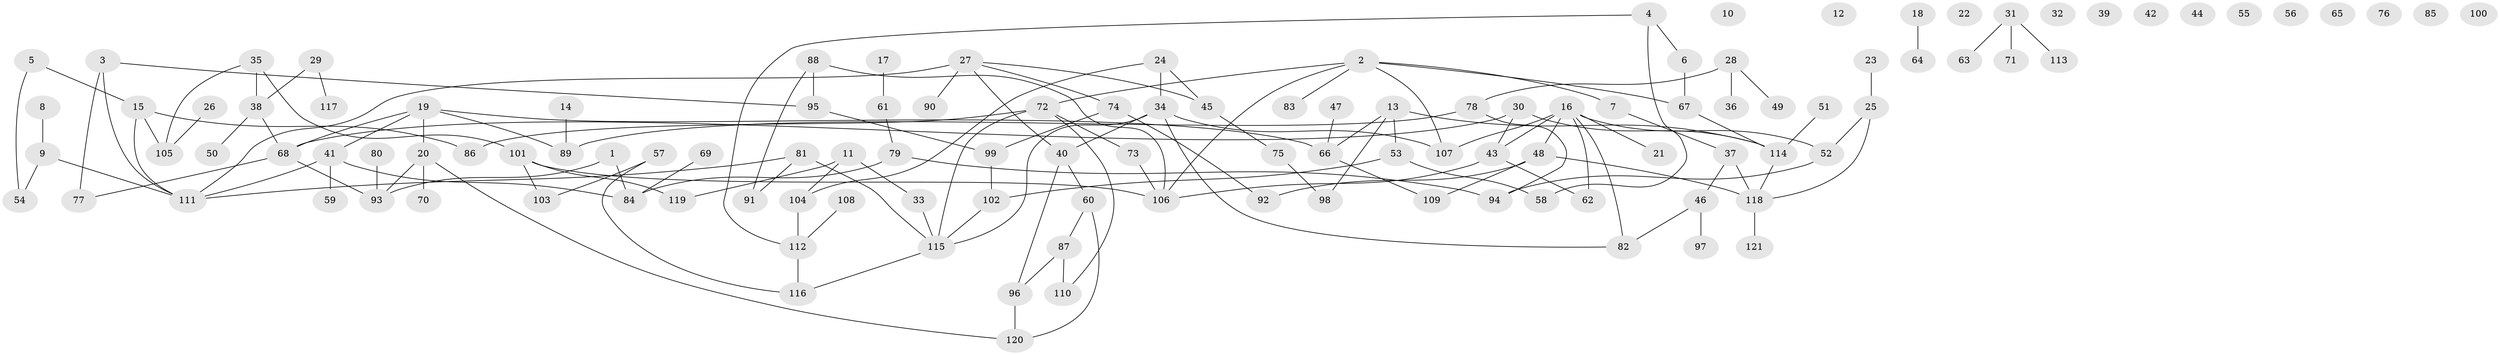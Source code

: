 // coarse degree distribution, {2: 0.19047619047619047, 6: 0.03571428571428571, 3: 0.19047619047619047, 0: 0.15476190476190477, 7: 0.03571428571428571, 1: 0.23809523809523808, 4: 0.07142857142857142, 10: 0.011904761904761904, 14: 0.011904761904761904, 5: 0.047619047619047616, 9: 0.011904761904761904}
// Generated by graph-tools (version 1.1) at 2025/16/03/04/25 18:16:34]
// undirected, 121 vertices, 146 edges
graph export_dot {
graph [start="1"]
  node [color=gray90,style=filled];
  1;
  2;
  3;
  4;
  5;
  6;
  7;
  8;
  9;
  10;
  11;
  12;
  13;
  14;
  15;
  16;
  17;
  18;
  19;
  20;
  21;
  22;
  23;
  24;
  25;
  26;
  27;
  28;
  29;
  30;
  31;
  32;
  33;
  34;
  35;
  36;
  37;
  38;
  39;
  40;
  41;
  42;
  43;
  44;
  45;
  46;
  47;
  48;
  49;
  50;
  51;
  52;
  53;
  54;
  55;
  56;
  57;
  58;
  59;
  60;
  61;
  62;
  63;
  64;
  65;
  66;
  67;
  68;
  69;
  70;
  71;
  72;
  73;
  74;
  75;
  76;
  77;
  78;
  79;
  80;
  81;
  82;
  83;
  84;
  85;
  86;
  87;
  88;
  89;
  90;
  91;
  92;
  93;
  94;
  95;
  96;
  97;
  98;
  99;
  100;
  101;
  102;
  103;
  104;
  105;
  106;
  107;
  108;
  109;
  110;
  111;
  112;
  113;
  114;
  115;
  116;
  117;
  118;
  119;
  120;
  121;
  1 -- 84;
  1 -- 93;
  2 -- 7;
  2 -- 67;
  2 -- 72;
  2 -- 83;
  2 -- 106;
  2 -- 107;
  3 -- 77;
  3 -- 95;
  3 -- 111;
  4 -- 6;
  4 -- 58;
  4 -- 112;
  5 -- 15;
  5 -- 54;
  6 -- 67;
  7 -- 37;
  8 -- 9;
  9 -- 54;
  9 -- 111;
  11 -- 33;
  11 -- 104;
  11 -- 119;
  13 -- 53;
  13 -- 66;
  13 -- 98;
  13 -- 114;
  14 -- 89;
  15 -- 86;
  15 -- 105;
  15 -- 111;
  16 -- 21;
  16 -- 43;
  16 -- 48;
  16 -- 52;
  16 -- 62;
  16 -- 82;
  16 -- 107;
  17 -- 61;
  18 -- 64;
  19 -- 20;
  19 -- 41;
  19 -- 66;
  19 -- 68;
  19 -- 89;
  20 -- 70;
  20 -- 93;
  20 -- 120;
  23 -- 25;
  24 -- 34;
  24 -- 45;
  24 -- 104;
  25 -- 52;
  25 -- 118;
  26 -- 105;
  27 -- 40;
  27 -- 45;
  27 -- 74;
  27 -- 90;
  27 -- 111;
  28 -- 36;
  28 -- 49;
  28 -- 78;
  29 -- 38;
  29 -- 117;
  30 -- 43;
  30 -- 68;
  30 -- 114;
  31 -- 63;
  31 -- 71;
  31 -- 113;
  33 -- 115;
  34 -- 40;
  34 -- 82;
  34 -- 107;
  34 -- 115;
  35 -- 38;
  35 -- 101;
  35 -- 105;
  37 -- 46;
  37 -- 118;
  38 -- 50;
  38 -- 68;
  40 -- 60;
  40 -- 96;
  41 -- 59;
  41 -- 84;
  41 -- 111;
  43 -- 62;
  43 -- 106;
  45 -- 75;
  46 -- 82;
  46 -- 97;
  47 -- 66;
  48 -- 92;
  48 -- 109;
  48 -- 118;
  51 -- 114;
  52 -- 94;
  53 -- 58;
  53 -- 102;
  57 -- 103;
  57 -- 116;
  60 -- 87;
  60 -- 120;
  61 -- 79;
  66 -- 109;
  67 -- 114;
  68 -- 77;
  68 -- 93;
  69 -- 84;
  72 -- 73;
  72 -- 86;
  72 -- 110;
  72 -- 115;
  73 -- 106;
  74 -- 92;
  74 -- 99;
  75 -- 98;
  78 -- 89;
  78 -- 94;
  79 -- 84;
  79 -- 94;
  80 -- 93;
  81 -- 91;
  81 -- 111;
  81 -- 115;
  87 -- 96;
  87 -- 110;
  88 -- 91;
  88 -- 95;
  88 -- 106;
  95 -- 99;
  96 -- 120;
  99 -- 102;
  101 -- 103;
  101 -- 106;
  101 -- 119;
  102 -- 115;
  104 -- 112;
  108 -- 112;
  112 -- 116;
  114 -- 118;
  115 -- 116;
  118 -- 121;
}
